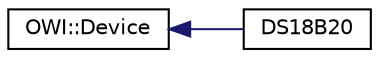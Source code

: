 digraph "Graphical Class Hierarchy"
{
  edge [fontname="Helvetica",fontsize="10",labelfontname="Helvetica",labelfontsize="10"];
  node [fontname="Helvetica",fontsize="10",shape=record];
  rankdir="LR";
  Node1 [label="OWI::Device",height=0.2,width=0.4,color="black", fillcolor="white", style="filled",URL="$d0/d7f/classOWI_1_1Device.html"];
  Node1 -> Node2 [dir="back",color="midnightblue",fontsize="10",style="solid",fontname="Helvetica"];
  Node2 [label="DS18B20",height=0.2,width=0.4,color="black", fillcolor="white", style="filled",URL="$da/dc6/classDS18B20.html"];
}
